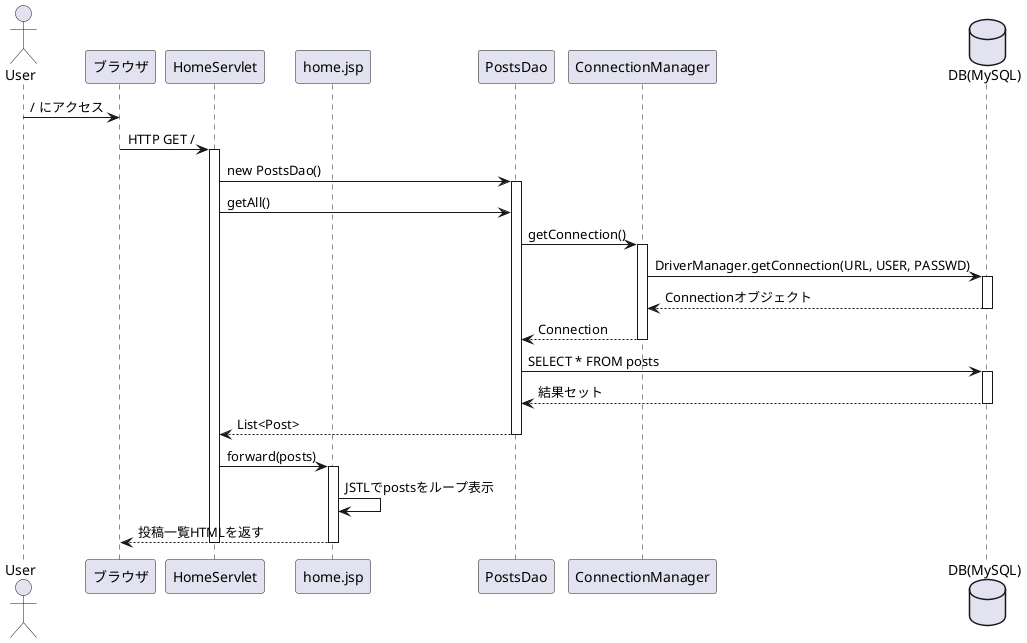 @startuml reader-home
actor User
participant "ブラウザ" as Browser
participant "HomeServlet" as Servlet
participant "home.jsp" as JSP
participant "PostsDao" as Dao
participant "ConnectionManager" as ConnMgr
database "DB(MySQL)" as DB

User -> Browser : / にアクセス
Browser -> Servlet : HTTP GET /
activate Servlet
Servlet -> Dao : new PostsDao()
activate Dao
Servlet -> Dao : getAll()
Dao -> ConnMgr : getConnection()
activate ConnMgr
ConnMgr -> DB : DriverManager.getConnection(URL, USER, PASSWD)
activate DB
DB --> ConnMgr : Connectionオブジェクト
deactivate DB
ConnMgr --> Dao : Connection
deactivate ConnMgr
Dao -> DB : SELECT * FROM posts
activate DB
DB --> Dao : 結果セット
deactivate DB
Dao --> Servlet : List<Post>
deactivate Dao
Servlet -> JSP : forward(posts)
activate JSP
JSP -> JSP : JSTLでpostsをループ表示
JSP --> Browser : 投稿一覧HTMLを返す
deactivate JSP
deactivate Servlet
@enduml
